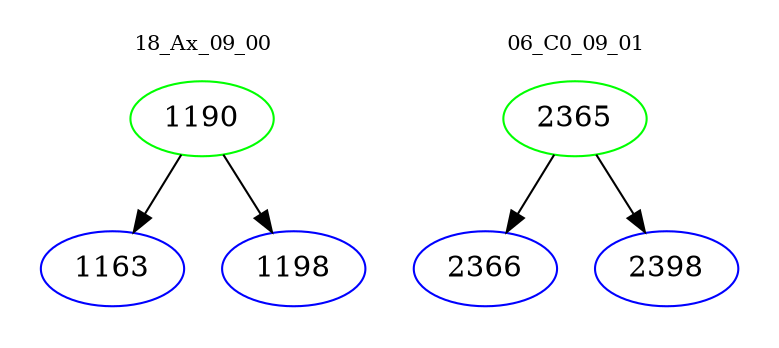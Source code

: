 digraph{
subgraph cluster_0 {
color = white
label = "18_Ax_09_00";
fontsize=10;
T0_1190 [label="1190", color="green"]
T0_1190 -> T0_1163 [color="black"]
T0_1163 [label="1163", color="blue"]
T0_1190 -> T0_1198 [color="black"]
T0_1198 [label="1198", color="blue"]
}
subgraph cluster_1 {
color = white
label = "06_C0_09_01";
fontsize=10;
T1_2365 [label="2365", color="green"]
T1_2365 -> T1_2366 [color="black"]
T1_2366 [label="2366", color="blue"]
T1_2365 -> T1_2398 [color="black"]
T1_2398 [label="2398", color="blue"]
}
}
